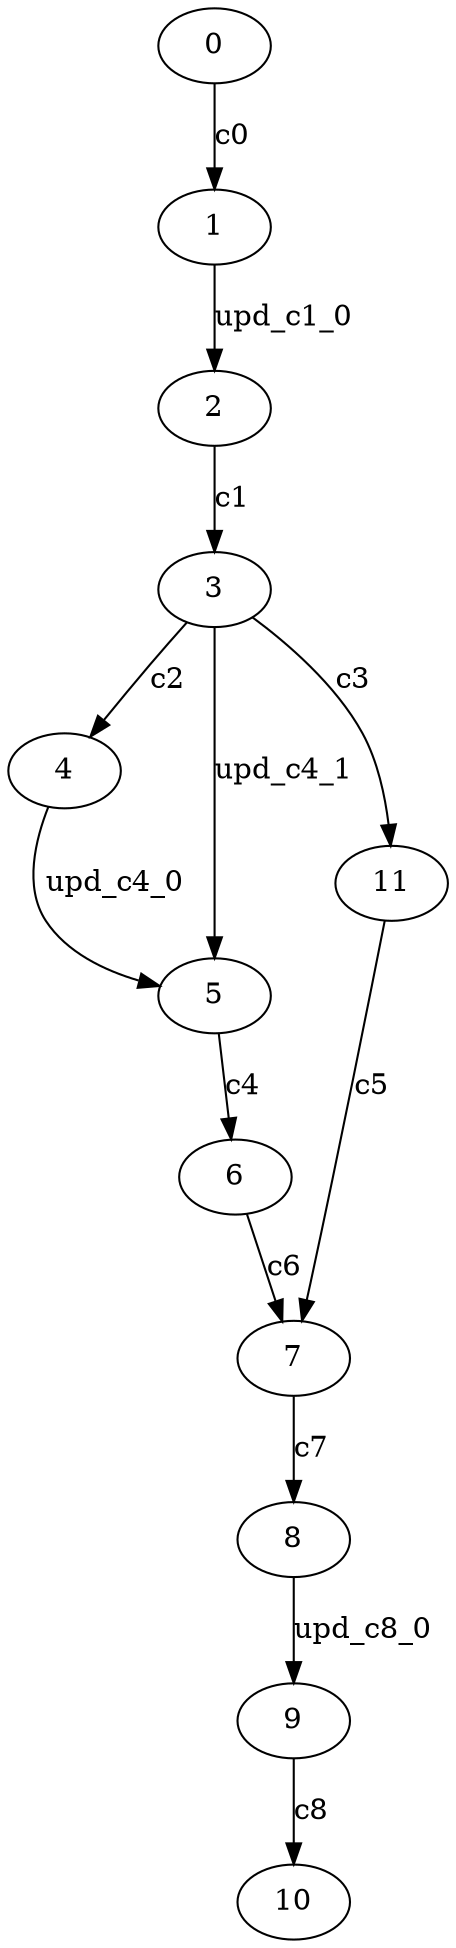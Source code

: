 strict digraph  {
	0 -> 1	 [label=c0];
	1 -> 2	 [label=upd_c1_0];
	2 -> 3	 [label=c1];
	3 -> 4	 [label=c2];
	3 -> 5	 [label=upd_c4_1];
	3 -> 11	 [label=c3];
	4 -> 5	 [label=upd_c4_0];
	5 -> 6	 [label=c4];
	6 -> 7	 [label=c6];
	7 -> 8	 [label=c7];
	8 -> 9	 [label=upd_c8_0];
	9 -> 10	 [label=c8];
	11 -> 7	 [label=c5];
}
